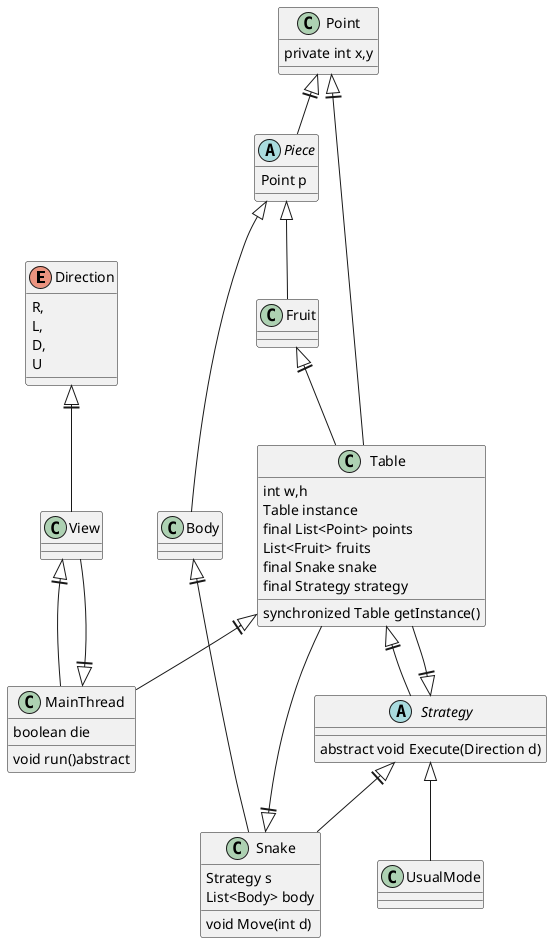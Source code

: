 @startuml
'https://plantuml.com/class-diagram

enum Direction{
    R,
    L,
    D,
    U
}

abstract Piece{
    Point p
    'Constructor, Getter and Setter for p
}

class Fruit{

}

class Body{

}

class Point{
    private int x,y
    'Constructor, Getter and Setter for x, y;
}

class Table{
    int w,h
    Table instance
    'Constructor, Getter and Setter for x, y;
    final List<Point> points
    List<Fruit> fruits
    final Snake snake
    final Strategy strategy
    'Constructor
    synchronized Table getInstance()
}

class Snake{
    Strategy s
    List<Body> body
    void Move(int d)

}

abstract Strategy{
    abstract void Execute(Direction d)
    'If died set die value true in MainThread
}

class UsualMode{

}

class MainThread{
    boolean die
    void run()abstract
}

Point<||-- Table
Snake<||-- Table
Fruit<||-- Table
Strategy<||--Snake
Point<||--Piece
Body<||--Snake
Table<||--MainThread
Table<||--Strategy
Strategy<||--Table
MainThread<||--View
View<||--MainThread
Direction<||--View
'View means our GUI

Piece<|-- Fruit
Piece<|-- Body
Strategy<|-- UsualMode

@enduml